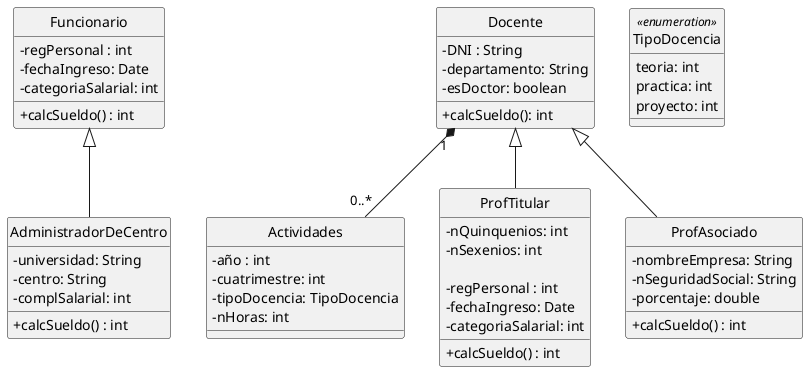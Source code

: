 @startuml Diagrama
skinparam classAttributeIconSize 0
hide circle

class Funcionario {
  -regPersonal : int
  -fechaIngreso: Date
  -categoriaSalarial: int
  +calcSueldo() : int
}

class Docente{
  -DNI : String
  -departamento: String
  -esDoctor: boolean
  +calcSueldo(): int
}

class Actividades{
  -año : int
  -cuatrimestre: int
  -tipoDocencia: TipoDocencia
  -nHoras: int
}

class AdministradorDeCentro{
  -universidad: String
  -centro: String
  -complSalarial: int
  +calcSueldo() : int
}
class ProfTitular{
  -nQuinquenios: int
  -nSexenios: int

  -regPersonal : int
  -fechaIngreso: Date
  -categoriaSalarial: int
  +calcSueldo() : int
}

class ProfAsociado{
  -nombreEmpresa: String
  -nSeguridadSocial: String
  -porcentaje: double
  +calcSueldo() : int
}

class TipoDocencia <<enumeration>> {
  teoria: int
  practica: int
  proyecto: int
}

Docente <|-- ProfTitular
Funcionario <|-- AdministradorDeCentro
Docente <|-- ProfAsociado
Docente "1" *-- "0..*" Actividades

@enduml
